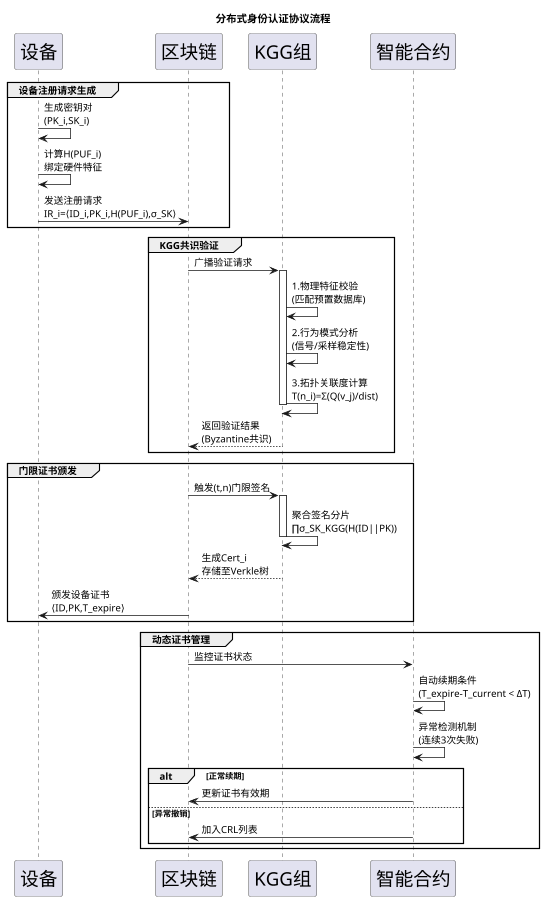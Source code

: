 @startuml
skinparam participantFontSize 25
scale 900 width 
scale 900 height

title 分布式身份认证协议流程

participant 设备 as D
participant 区块链 as BC
participant KGG组 as KGG
participant 智能合约 as SC

group 设备注册请求生成
D -> D: 生成密钥对\n(PK_i,SK_i)
D -> D: 计算H(PUF_i)\n绑定硬件特征
D -> BC: 发送注册请求\nIR_i=⟨ID_i,PK_i,H(PUF_i),σ_SK⟩
end

group KGG共识验证
BC -> KGG: 广播验证请求
activate KGG
KGG -> KGG: 1.物理特征校验\n(匹配预置数据库)
KGG -> KGG: 2.行为模式分析\n(信号/采样稳定性)
KGG -> KGG: 3.拓扑关联度计算\nT(n_i)=Σ(Q(v_j)/dist)
deactivate KGG
KGG --> BC: 返回验证结果\n(Byzantine共识)
end

group 门限证书颁发
BC -> KGG: 触发(t,n)门限签名
activate KGG
KGG -> KGG: 聚合签名分片\n∏σ_SK_KGG(H(ID||PK))
deactivate KGG
KGG --> BC: 生成Cert_i\n存储至Verkle树
BC -> D: 颁发设备证书\n⟨ID,PK,T_expire⟩
end

group 动态证书管理
BC -> SC: 监控证书状态
SC -> SC: 自动续期条件\n(T_expire-T_current < ΔT)
SC -> SC: 异常检测机制\n(连续3次失败)
alt 正常续期
SC -> BC: 更新证书有效期
else 异常撤销
SC -> BC: 加入CRL列表
end
end

@enduml